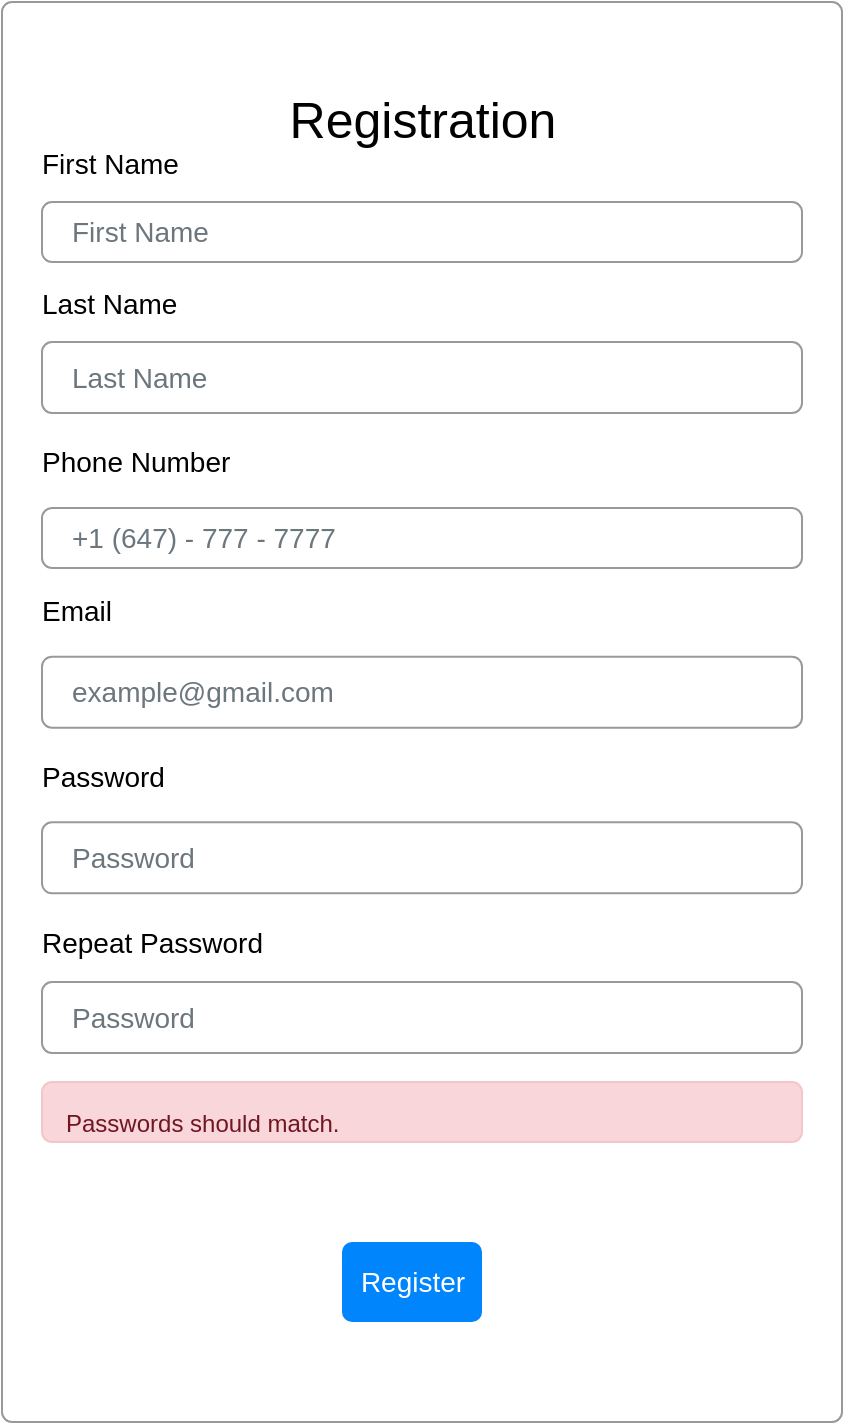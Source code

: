 <mxfile version="20.2.3" type="device"><diagram id="LWhCxU6uabqVHBIvKEYS" name="Page-1"><mxGraphModel dx="1038" dy="641" grid="1" gridSize="10" guides="1" tooltips="1" connect="1" arrows="1" fold="1" page="1" pageScale="1" pageWidth="850" pageHeight="1100" math="0" shadow="0"><root><mxCell id="0"/><mxCell id="1" parent="0"/><mxCell id="02hGBxzWPs6MZ4NVNbRz-1" value="" style="html=1;shadow=0;dashed=0;shape=mxgraph.bootstrap.rrect;rSize=5;fillColor=#ffffff;strokeColor=#999999;" vertex="1" parent="1"><mxGeometry x="220" y="110" width="420" height="710" as="geometry"/></mxCell><mxCell id="02hGBxzWPs6MZ4NVNbRz-2" value="First Name" style="fillColor=none;strokeColor=none;align=left;spacing=20;fontSize=14;" vertex="1" parent="02hGBxzWPs6MZ4NVNbRz-1"><mxGeometry width="220" height="40" relative="1" as="geometry"><mxPoint y="60" as="offset"/></mxGeometry></mxCell><mxCell id="02hGBxzWPs6MZ4NVNbRz-3" value="First Name" style="html=1;shadow=0;dashed=0;shape=mxgraph.bootstrap.rrect;rSize=5;fillColor=none;strokeColor=#999999;align=left;spacing=15;fontSize=14;fontColor=#6C767D;" vertex="1" parent="02hGBxzWPs6MZ4NVNbRz-1"><mxGeometry width="380" height="30" relative="1" as="geometry"><mxPoint x="20" y="100" as="offset"/></mxGeometry></mxCell><mxCell id="02hGBxzWPs6MZ4NVNbRz-4" value="Last Name" style="fillColor=none;strokeColor=none;align=left;spacing=20;fontSize=14;" vertex="1" parent="02hGBxzWPs6MZ4NVNbRz-1"><mxGeometry width="220" height="40" relative="1" as="geometry"><mxPoint y="130" as="offset"/></mxGeometry></mxCell><mxCell id="02hGBxzWPs6MZ4NVNbRz-5" value="+1 (647) - 777 - 7777" style="html=1;shadow=0;dashed=0;shape=mxgraph.bootstrap.rrect;rSize=5;fillColor=none;strokeColor=#999999;align=left;spacing=15;fontSize=14;fontColor=#6C767D;" vertex="1" parent="02hGBxzWPs6MZ4NVNbRz-1"><mxGeometry width="380" height="30" relative="1" as="geometry"><mxPoint x="20" y="253" as="offset"/></mxGeometry></mxCell><mxCell id="02hGBxzWPs6MZ4NVNbRz-6" value="Register" style="html=1;shadow=0;dashed=0;shape=mxgraph.bootstrap.rrect;rSize=5;fillColor=#0085FC;strokeColor=none;align=center;fontSize=14;fontColor=#FFFFFF;" vertex="1" parent="02hGBxzWPs6MZ4NVNbRz-1"><mxGeometry width="70" height="40" relative="1" as="geometry"><mxPoint x="170" y="620" as="offset"/></mxGeometry></mxCell><mxCell id="02hGBxzWPs6MZ4NVNbRz-7" value="&lt;font style=&quot;font-size: 25px;&quot;&gt;Registration&lt;/font&gt;" style="text;html=1;strokeColor=none;fillColor=none;align=center;verticalAlign=middle;whiteSpace=wrap;rounded=0;" vertex="1" parent="02hGBxzWPs6MZ4NVNbRz-1"><mxGeometry x="137.5" y="33.023" width="145" height="49.535" as="geometry"/></mxCell><mxCell id="02hGBxzWPs6MZ4NVNbRz-8" value="Last Name" style="html=1;shadow=0;dashed=0;shape=mxgraph.bootstrap.rrect;rSize=5;fillColor=none;strokeColor=#999999;align=left;spacing=15;fontSize=14;fontColor=#6C767D;" vertex="1" parent="02hGBxzWPs6MZ4NVNbRz-1"><mxGeometry x="20" y="169.997" width="380" height="35.5" as="geometry"/></mxCell><mxCell id="02hGBxzWPs6MZ4NVNbRz-9" value="Phone Number" style="fillColor=none;strokeColor=none;align=left;spacing=20;fontSize=14;" vertex="1" parent="02hGBxzWPs6MZ4NVNbRz-1"><mxGeometry y="205.497" width="220" height="47.333" as="geometry"/></mxCell><mxCell id="02hGBxzWPs6MZ4NVNbRz-10" value="Email" style="fillColor=none;strokeColor=none;align=left;spacing=20;fontSize=14;" vertex="1" parent="02hGBxzWPs6MZ4NVNbRz-1"><mxGeometry y="280" width="220" height="47.333" as="geometry"/></mxCell><mxCell id="02hGBxzWPs6MZ4NVNbRz-11" value="example@gmail.com" style="html=1;shadow=0;dashed=0;shape=mxgraph.bootstrap.rrect;rSize=5;fillColor=none;strokeColor=#999999;align=left;spacing=15;fontSize=14;fontColor=#6C767D;" vertex="1" parent="02hGBxzWPs6MZ4NVNbRz-1"><mxGeometry x="20" y="327.333" width="380" height="35.5" as="geometry"/></mxCell><mxCell id="02hGBxzWPs6MZ4NVNbRz-12" value="Password" style="fillColor=none;strokeColor=none;align=left;spacing=20;fontSize=14;" vertex="1" parent="02hGBxzWPs6MZ4NVNbRz-1"><mxGeometry y="362.833" width="220" height="47.333" as="geometry"/></mxCell><mxCell id="02hGBxzWPs6MZ4NVNbRz-13" value="Password" style="html=1;shadow=0;dashed=0;shape=mxgraph.bootstrap.rrect;rSize=5;fillColor=none;strokeColor=#999999;align=left;spacing=15;fontSize=14;fontColor=#6C767D;" vertex="1" parent="02hGBxzWPs6MZ4NVNbRz-1"><mxGeometry x="20" y="410.167" width="380" height="35.5" as="geometry"/></mxCell><mxCell id="02hGBxzWPs6MZ4NVNbRz-14" value="Repeat Password" style="fillColor=none;strokeColor=none;align=left;spacing=20;fontSize=14;" vertex="1" parent="02hGBxzWPs6MZ4NVNbRz-1"><mxGeometry y="445.663" width="220" height="47.333" as="geometry"/></mxCell><mxCell id="02hGBxzWPs6MZ4NVNbRz-15" value="Password" style="html=1;shadow=0;dashed=0;shape=mxgraph.bootstrap.rrect;rSize=5;fillColor=none;strokeColor=#999999;align=left;spacing=15;fontSize=14;fontColor=#6C767D;" vertex="1" parent="02hGBxzWPs6MZ4NVNbRz-1"><mxGeometry x="20" y="489.997" width="380" height="35.5" as="geometry"/></mxCell><mxCell id="02hGBxzWPs6MZ4NVNbRz-16" value="&lt;font style=&quot;font-size: 12px; line-height: 1.2;&quot;&gt;Passwords should match.&lt;/font&gt;" style="html=1;shadow=0;dashed=0;shape=mxgraph.bootstrap.rrect;rSize=5;strokeColor=#F4C5CB;strokeWidth=1;fillColor=#F8D6DA;fontColor=#711623;whiteSpace=wrap;align=left;verticalAlign=middle;spacingLeft=10;fontSize=25;" vertex="1" parent="02hGBxzWPs6MZ4NVNbRz-1"><mxGeometry x="20" y="540" width="380" height="30" as="geometry"/></mxCell></root></mxGraphModel></diagram></mxfile>